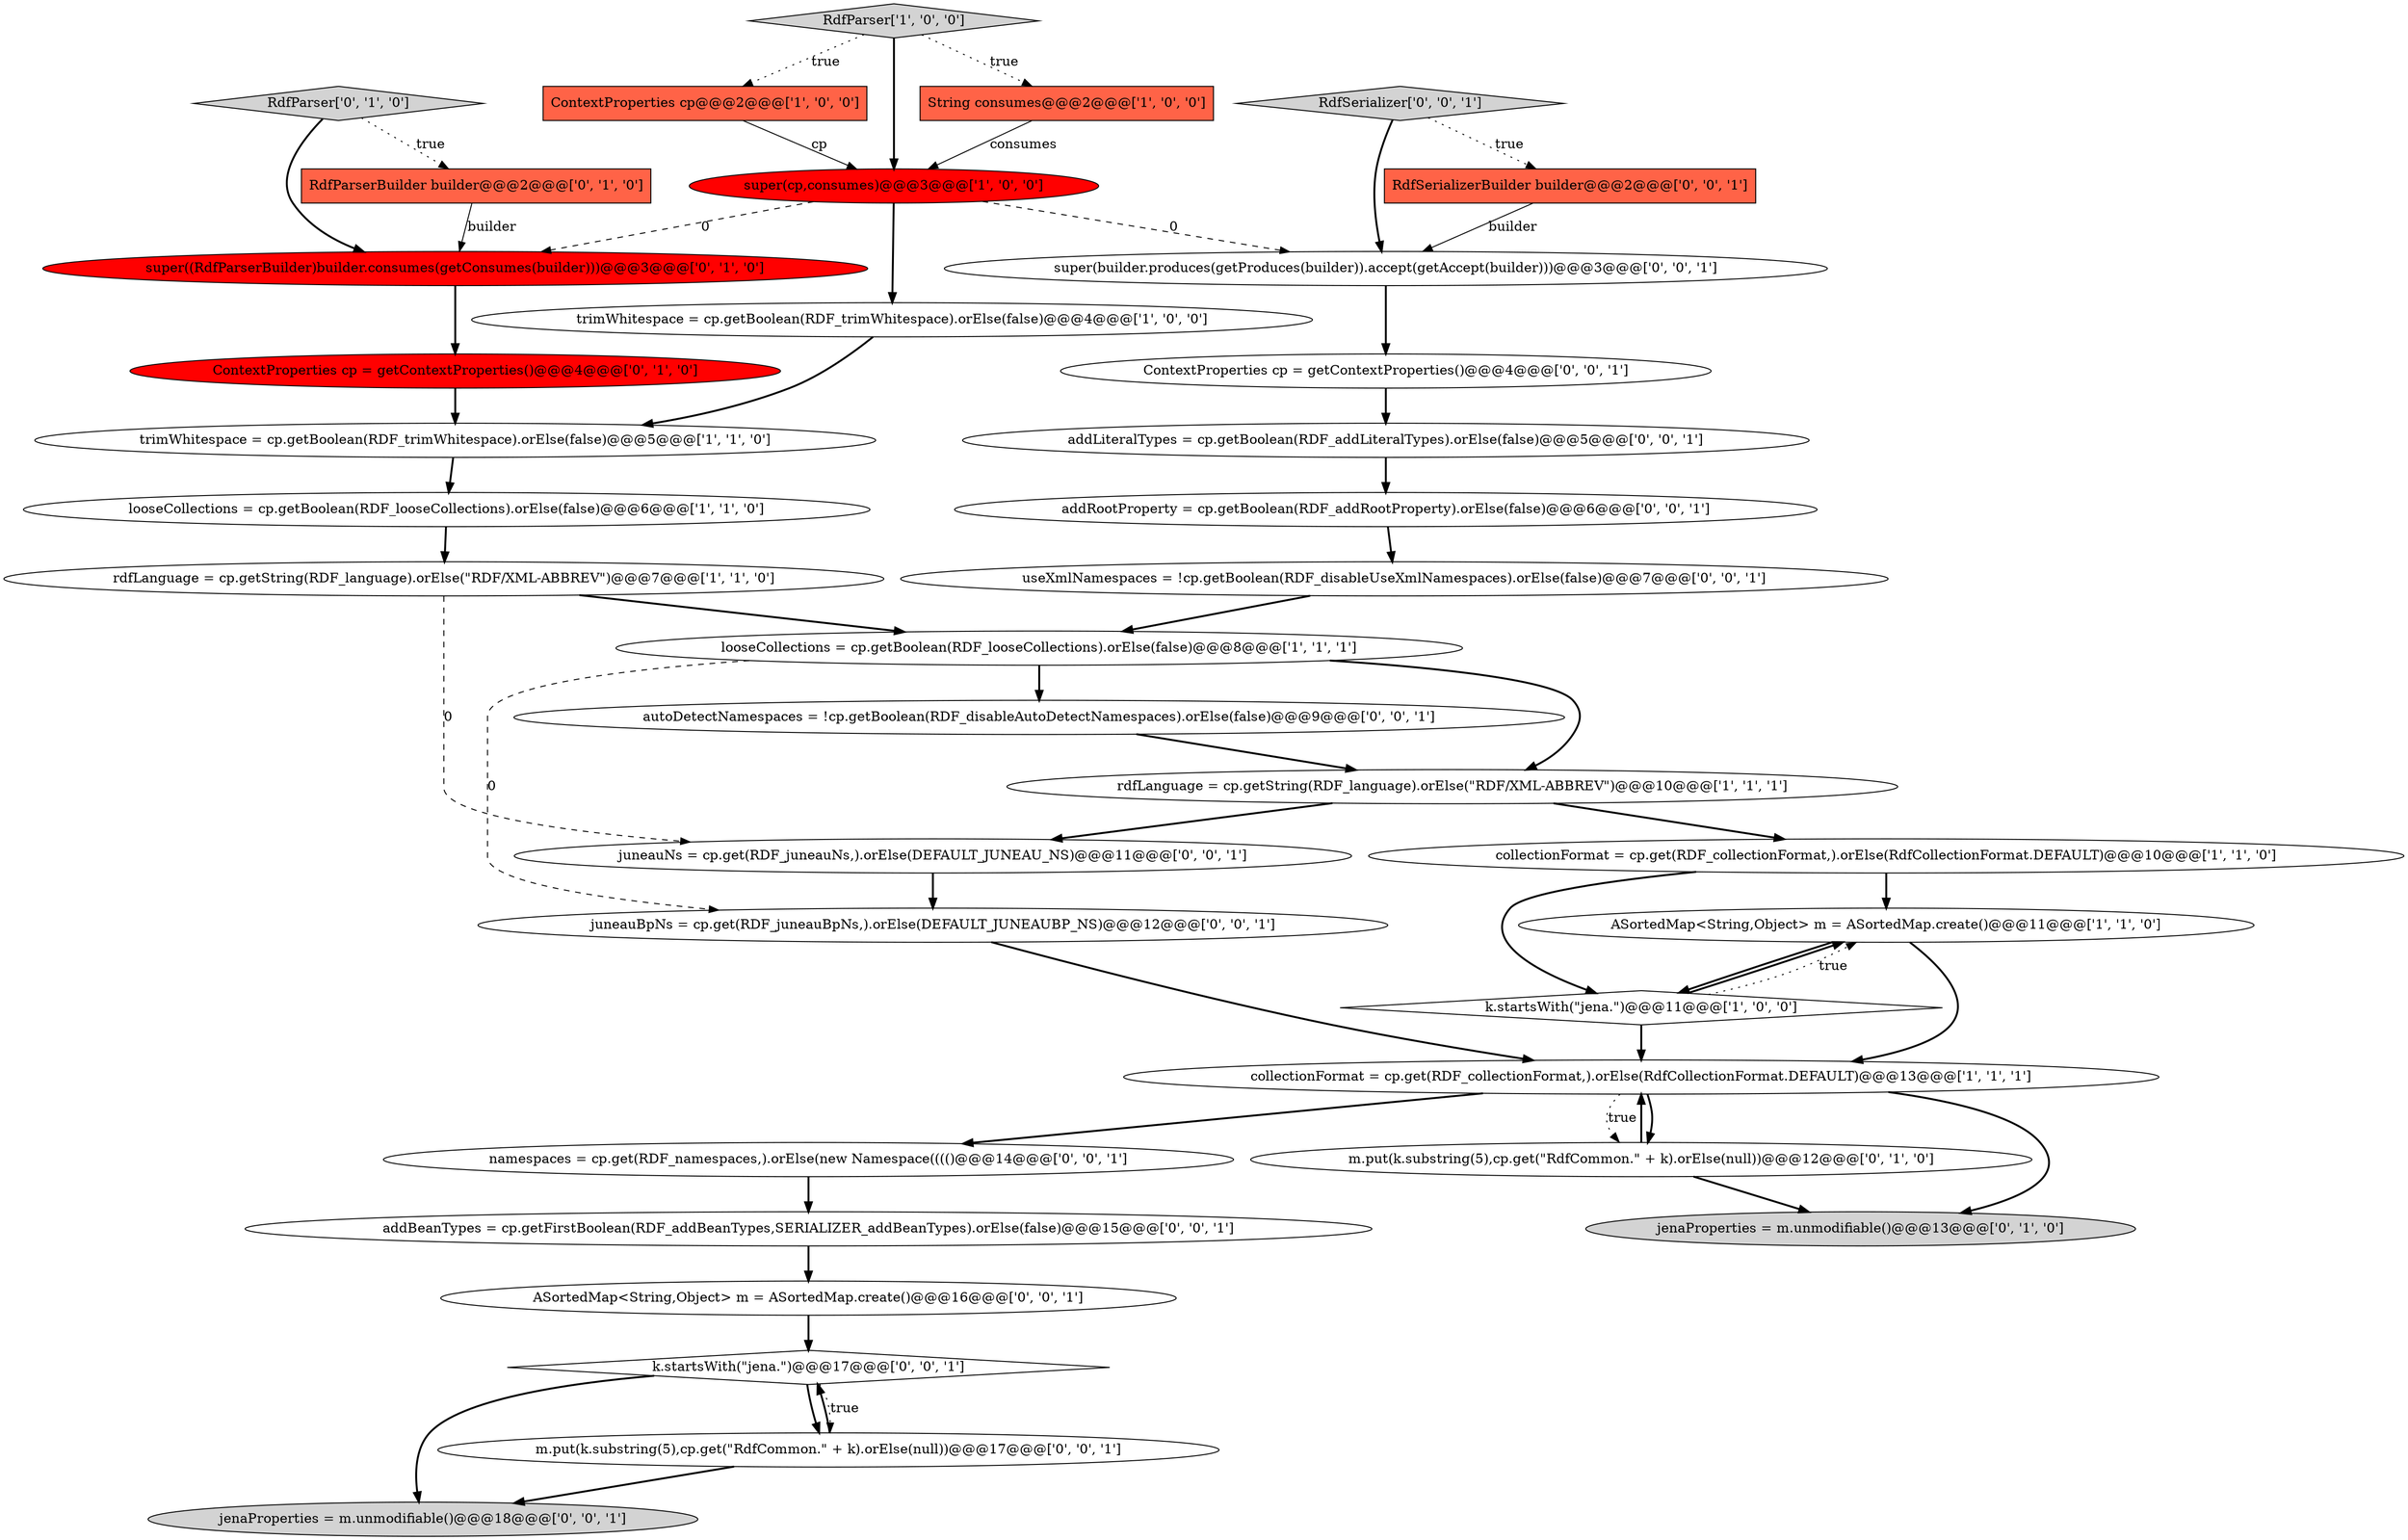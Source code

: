 digraph {
0 [style = filled, label = "String consumes@@@2@@@['1', '0', '0']", fillcolor = tomato, shape = box image = "AAA0AAABBB1BBB"];
35 [style = filled, label = "jenaProperties = m.unmodifiable()@@@18@@@['0', '0', '1']", fillcolor = lightgray, shape = ellipse image = "AAA0AAABBB3BBB"];
6 [style = filled, label = "looseCollections = cp.getBoolean(RDF_looseCollections).orElse(false)@@@8@@@['1', '1', '1']", fillcolor = white, shape = ellipse image = "AAA0AAABBB1BBB"];
29 [style = filled, label = "k.startsWith(\"jena.\")@@@17@@@['0', '0', '1']", fillcolor = white, shape = diamond image = "AAA0AAABBB3BBB"];
13 [style = filled, label = "rdfLanguage = cp.getString(RDF_language).orElse(\"RDF/XML-ABBREV\")@@@10@@@['1', '1', '1']", fillcolor = white, shape = ellipse image = "AAA0AAABBB1BBB"];
11 [style = filled, label = "trimWhitespace = cp.getBoolean(RDF_trimWhitespace).orElse(false)@@@5@@@['1', '1', '0']", fillcolor = white, shape = ellipse image = "AAA0AAABBB1BBB"];
8 [style = filled, label = "collectionFormat = cp.get(RDF_collectionFormat,).orElse(RdfCollectionFormat.DEFAULT)@@@10@@@['1', '1', '0']", fillcolor = white, shape = ellipse image = "AAA0AAABBB1BBB"];
22 [style = filled, label = "addRootProperty = cp.getBoolean(RDF_addRootProperty).orElse(false)@@@6@@@['0', '0', '1']", fillcolor = white, shape = ellipse image = "AAA0AAABBB3BBB"];
28 [style = filled, label = "ContextProperties cp = getContextProperties()@@@4@@@['0', '0', '1']", fillcolor = white, shape = ellipse image = "AAA0AAABBB3BBB"];
33 [style = filled, label = "useXmlNamespaces = !cp.getBoolean(RDF_disableUseXmlNamespaces).orElse(false)@@@7@@@['0', '0', '1']", fillcolor = white, shape = ellipse image = "AAA0AAABBB3BBB"];
23 [style = filled, label = "juneauNs = cp.get(RDF_juneauNs,).orElse(DEFAULT_JUNEAU_NS)@@@11@@@['0', '0', '1']", fillcolor = white, shape = ellipse image = "AAA0AAABBB3BBB"];
12 [style = filled, label = "super(cp,consumes)@@@3@@@['1', '0', '0']", fillcolor = red, shape = ellipse image = "AAA1AAABBB1BBB"];
10 [style = filled, label = "ASortedMap<String,Object> m = ASortedMap.create()@@@11@@@['1', '1', '0']", fillcolor = white, shape = ellipse image = "AAA0AAABBB1BBB"];
5 [style = filled, label = "rdfLanguage = cp.getString(RDF_language).orElse(\"RDF/XML-ABBREV\")@@@7@@@['1', '1', '0']", fillcolor = white, shape = ellipse image = "AAA0AAABBB1BBB"];
27 [style = filled, label = "RdfSerializerBuilder builder@@@2@@@['0', '0', '1']", fillcolor = tomato, shape = box image = "AAA0AAABBB3BBB"];
18 [style = filled, label = "ContextProperties cp = getContextProperties()@@@4@@@['0', '1', '0']", fillcolor = red, shape = ellipse image = "AAA1AAABBB2BBB"];
24 [style = filled, label = "addLiteralTypes = cp.getBoolean(RDF_addLiteralTypes).orElse(false)@@@5@@@['0', '0', '1']", fillcolor = white, shape = ellipse image = "AAA0AAABBB3BBB"];
7 [style = filled, label = "ContextProperties cp@@@2@@@['1', '0', '0']", fillcolor = tomato, shape = box image = "AAA0AAABBB1BBB"];
15 [style = filled, label = "RdfParserBuilder builder@@@2@@@['0', '1', '0']", fillcolor = tomato, shape = box image = "AAA0AAABBB2BBB"];
31 [style = filled, label = "autoDetectNamespaces = !cp.getBoolean(RDF_disableAutoDetectNamespaces).orElse(false)@@@9@@@['0', '0', '1']", fillcolor = white, shape = ellipse image = "AAA0AAABBB3BBB"];
9 [style = filled, label = "RdfParser['1', '0', '0']", fillcolor = lightgray, shape = diamond image = "AAA0AAABBB1BBB"];
4 [style = filled, label = "trimWhitespace = cp.getBoolean(RDF_trimWhitespace).orElse(false)@@@4@@@['1', '0', '0']", fillcolor = white, shape = ellipse image = "AAA0AAABBB1BBB"];
3 [style = filled, label = "collectionFormat = cp.get(RDF_collectionFormat,).orElse(RdfCollectionFormat.DEFAULT)@@@13@@@['1', '1', '1']", fillcolor = white, shape = ellipse image = "AAA0AAABBB1BBB"];
19 [style = filled, label = "super((RdfParserBuilder)builder.consumes(getConsumes(builder)))@@@3@@@['0', '1', '0']", fillcolor = red, shape = ellipse image = "AAA1AAABBB2BBB"];
2 [style = filled, label = "k.startsWith(\"jena.\")@@@11@@@['1', '0', '0']", fillcolor = white, shape = diamond image = "AAA0AAABBB1BBB"];
14 [style = filled, label = "RdfParser['0', '1', '0']", fillcolor = lightgray, shape = diamond image = "AAA0AAABBB2BBB"];
25 [style = filled, label = "super(builder.produces(getProduces(builder)).accept(getAccept(builder)))@@@3@@@['0', '0', '1']", fillcolor = white, shape = ellipse image = "AAA0AAABBB3BBB"];
30 [style = filled, label = "namespaces = cp.get(RDF_namespaces,).orElse(new Namespace(((()@@@14@@@['0', '0', '1']", fillcolor = white, shape = ellipse image = "AAA0AAABBB3BBB"];
32 [style = filled, label = "juneauBpNs = cp.get(RDF_juneauBpNs,).orElse(DEFAULT_JUNEAUBP_NS)@@@12@@@['0', '0', '1']", fillcolor = white, shape = ellipse image = "AAA0AAABBB3BBB"];
34 [style = filled, label = "RdfSerializer['0', '0', '1']", fillcolor = lightgray, shape = diamond image = "AAA0AAABBB3BBB"];
26 [style = filled, label = "m.put(k.substring(5),cp.get(\"RdfCommon.\" + k).orElse(null))@@@17@@@['0', '0', '1']", fillcolor = white, shape = ellipse image = "AAA0AAABBB3BBB"];
21 [style = filled, label = "ASortedMap<String,Object> m = ASortedMap.create()@@@16@@@['0', '0', '1']", fillcolor = white, shape = ellipse image = "AAA0AAABBB3BBB"];
17 [style = filled, label = "jenaProperties = m.unmodifiable()@@@13@@@['0', '1', '0']", fillcolor = lightgray, shape = ellipse image = "AAA0AAABBB2BBB"];
20 [style = filled, label = "addBeanTypes = cp.getFirstBoolean(RDF_addBeanTypes,SERIALIZER_addBeanTypes).orElse(false)@@@15@@@['0', '0', '1']", fillcolor = white, shape = ellipse image = "AAA0AAABBB3BBB"];
1 [style = filled, label = "looseCollections = cp.getBoolean(RDF_looseCollections).orElse(false)@@@6@@@['1', '1', '0']", fillcolor = white, shape = ellipse image = "AAA0AAABBB1BBB"];
16 [style = filled, label = "m.put(k.substring(5),cp.get(\"RdfCommon.\" + k).orElse(null))@@@12@@@['0', '1', '0']", fillcolor = white, shape = ellipse image = "AAA0AAABBB2BBB"];
1->5 [style = bold, label=""];
16->3 [style = bold, label=""];
27->25 [style = solid, label="builder"];
8->10 [style = bold, label=""];
22->33 [style = bold, label=""];
19->18 [style = bold, label=""];
25->28 [style = bold, label=""];
34->25 [style = bold, label=""];
9->0 [style = dotted, label="true"];
11->1 [style = bold, label=""];
30->20 [style = bold, label=""];
5->23 [style = dashed, label="0"];
33->6 [style = bold, label=""];
2->3 [style = bold, label=""];
31->13 [style = bold, label=""];
18->11 [style = bold, label=""];
26->29 [style = bold, label=""];
7->12 [style = solid, label="cp"];
6->32 [style = dashed, label="0"];
23->32 [style = bold, label=""];
10->3 [style = bold, label=""];
14->19 [style = bold, label=""];
16->17 [style = bold, label=""];
3->16 [style = bold, label=""];
2->10 [style = bold, label=""];
24->22 [style = bold, label=""];
29->26 [style = dotted, label="true"];
29->26 [style = bold, label=""];
20->21 [style = bold, label=""];
14->15 [style = dotted, label="true"];
21->29 [style = bold, label=""];
6->31 [style = bold, label=""];
34->27 [style = dotted, label="true"];
5->6 [style = bold, label=""];
12->19 [style = dashed, label="0"];
12->4 [style = bold, label=""];
8->2 [style = bold, label=""];
12->25 [style = dashed, label="0"];
6->13 [style = bold, label=""];
26->35 [style = bold, label=""];
13->23 [style = bold, label=""];
15->19 [style = solid, label="builder"];
28->24 [style = bold, label=""];
3->17 [style = bold, label=""];
0->12 [style = solid, label="consumes"];
10->2 [style = bold, label=""];
9->12 [style = bold, label=""];
29->35 [style = bold, label=""];
13->8 [style = bold, label=""];
9->7 [style = dotted, label="true"];
4->11 [style = bold, label=""];
32->3 [style = bold, label=""];
3->30 [style = bold, label=""];
3->16 [style = dotted, label="true"];
2->10 [style = dotted, label="true"];
}
